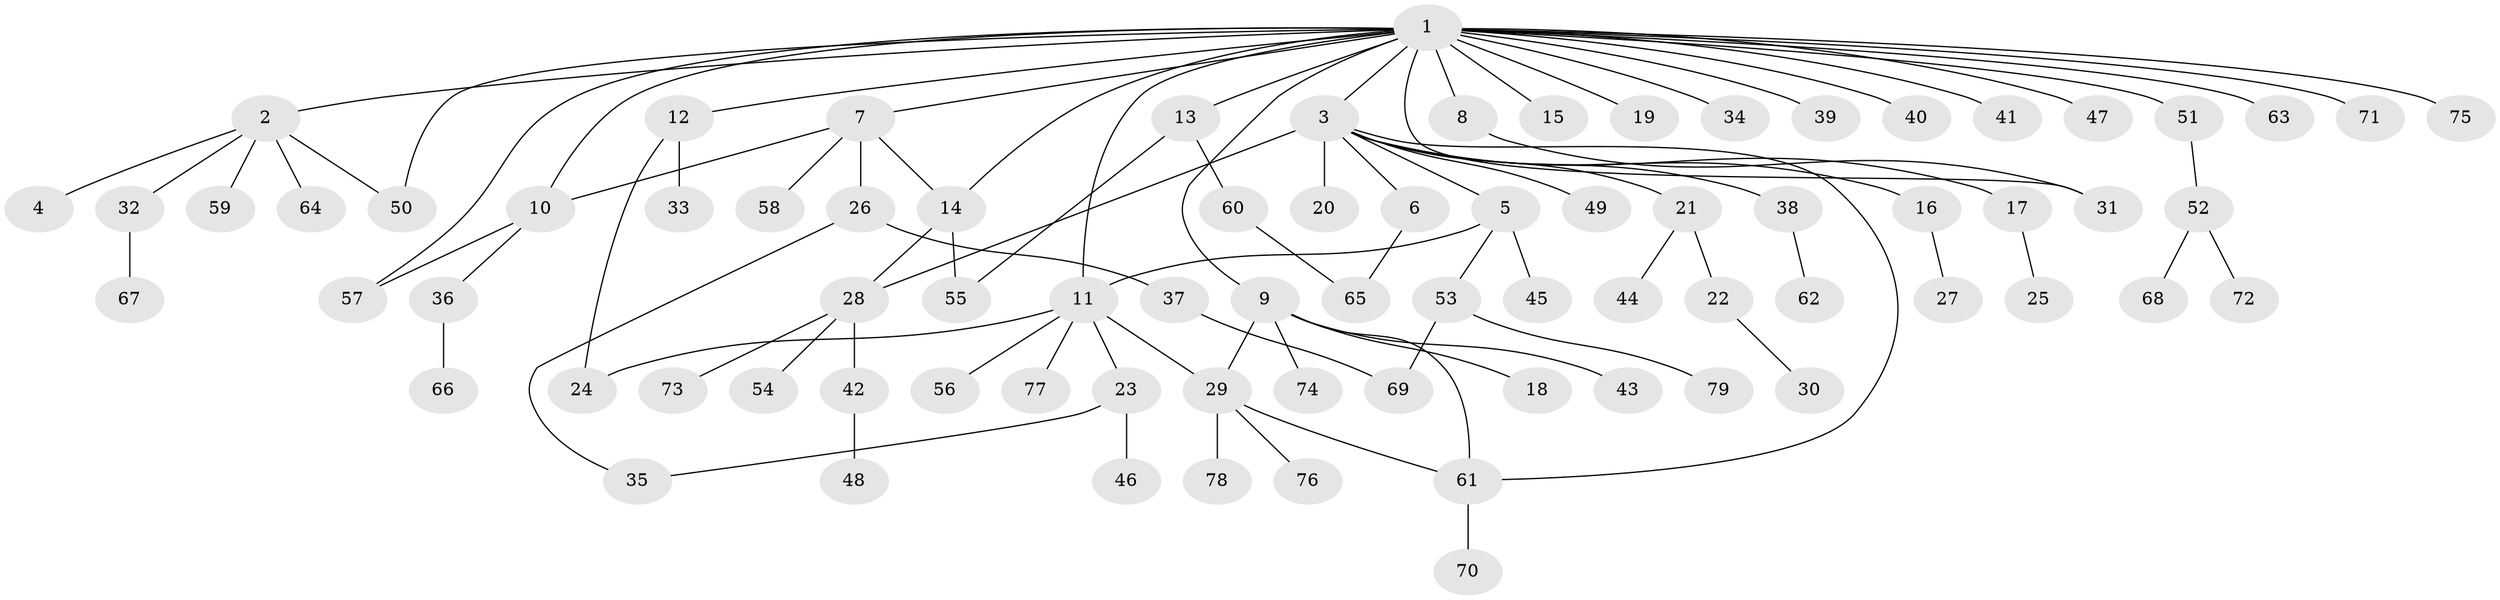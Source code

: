 // Generated by graph-tools (version 1.1) at 2025/11/02/27/25 16:11:10]
// undirected, 79 vertices, 93 edges
graph export_dot {
graph [start="1"]
  node [color=gray90,style=filled];
  1;
  2;
  3;
  4;
  5;
  6;
  7;
  8;
  9;
  10;
  11;
  12;
  13;
  14;
  15;
  16;
  17;
  18;
  19;
  20;
  21;
  22;
  23;
  24;
  25;
  26;
  27;
  28;
  29;
  30;
  31;
  32;
  33;
  34;
  35;
  36;
  37;
  38;
  39;
  40;
  41;
  42;
  43;
  44;
  45;
  46;
  47;
  48;
  49;
  50;
  51;
  52;
  53;
  54;
  55;
  56;
  57;
  58;
  59;
  60;
  61;
  62;
  63;
  64;
  65;
  66;
  67;
  68;
  69;
  70;
  71;
  72;
  73;
  74;
  75;
  76;
  77;
  78;
  79;
  1 -- 2;
  1 -- 3;
  1 -- 7;
  1 -- 8;
  1 -- 9;
  1 -- 10;
  1 -- 11;
  1 -- 12;
  1 -- 13;
  1 -- 14;
  1 -- 15;
  1 -- 19;
  1 -- 31;
  1 -- 34;
  1 -- 39;
  1 -- 40;
  1 -- 41;
  1 -- 47;
  1 -- 50;
  1 -- 51;
  1 -- 57;
  1 -- 63;
  1 -- 71;
  1 -- 75;
  2 -- 4;
  2 -- 32;
  2 -- 50;
  2 -- 59;
  2 -- 64;
  3 -- 5;
  3 -- 6;
  3 -- 16;
  3 -- 17;
  3 -- 20;
  3 -- 21;
  3 -- 28;
  3 -- 38;
  3 -- 49;
  3 -- 61;
  5 -- 11;
  5 -- 45;
  5 -- 53;
  6 -- 65;
  7 -- 10;
  7 -- 14;
  7 -- 26;
  7 -- 58;
  8 -- 31;
  9 -- 18;
  9 -- 29;
  9 -- 43;
  9 -- 61;
  9 -- 74;
  10 -- 36;
  10 -- 57;
  11 -- 23;
  11 -- 24;
  11 -- 29;
  11 -- 56;
  11 -- 77;
  12 -- 24;
  12 -- 33;
  13 -- 55;
  13 -- 60;
  14 -- 28;
  14 -- 55;
  16 -- 27;
  17 -- 25;
  21 -- 22;
  21 -- 44;
  22 -- 30;
  23 -- 35;
  23 -- 46;
  26 -- 35;
  26 -- 37;
  28 -- 42;
  28 -- 54;
  28 -- 73;
  29 -- 61;
  29 -- 76;
  29 -- 78;
  32 -- 67;
  36 -- 66;
  37 -- 69;
  38 -- 62;
  42 -- 48;
  51 -- 52;
  52 -- 68;
  52 -- 72;
  53 -- 69;
  53 -- 79;
  60 -- 65;
  61 -- 70;
}
